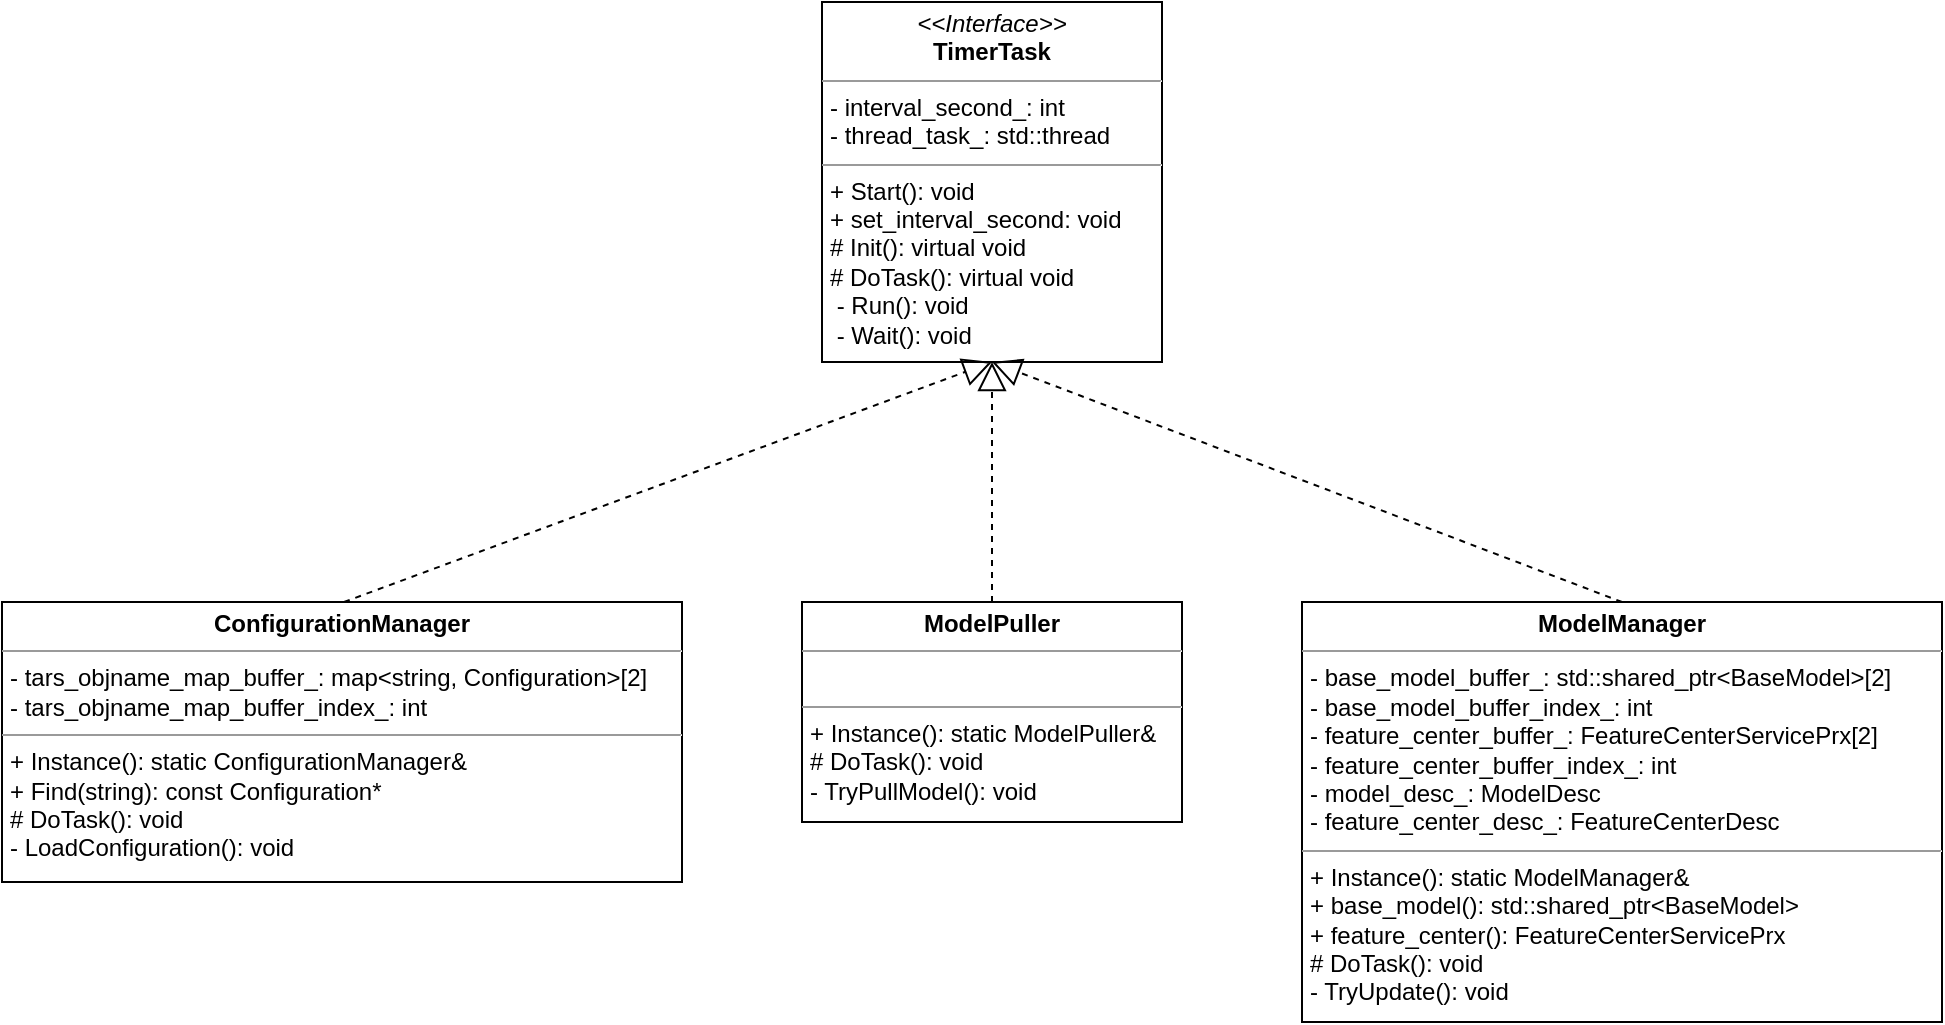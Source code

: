 <mxfile version="13.10.0" type="github">
  <diagram name="Page-1" id="b5b7bab2-c9e2-2cf4-8b2a-24fd1a2a6d21">
    <mxGraphModel dx="1422" dy="794" grid="1" gridSize="10" guides="1" tooltips="1" connect="1" arrows="1" fold="1" page="1" pageScale="1" pageWidth="3300" pageHeight="4681" background="#ffffff" math="0" shadow="0">
      <root>
        <mxCell id="0" />
        <mxCell id="1" parent="0" />
        <mxCell id="s8swP9sBm7dpm8E4qVYW-2" value="&lt;p style=&quot;margin: 0px ; margin-top: 4px ; text-align: center&quot;&gt;&lt;i&gt;&amp;lt;&amp;lt;Interface&amp;gt;&amp;gt;&lt;/i&gt;&lt;br&gt;&lt;b&gt;TimerTask&lt;/b&gt;&lt;/p&gt;&lt;hr size=&quot;1&quot;&gt;&lt;p style=&quot;margin: 0px ; margin-left: 4px&quot;&gt;- interval_second_: int&lt;br&gt;- thread_task_:&amp;nbsp;std::thread&lt;/p&gt;&lt;hr size=&quot;1&quot;&gt;&lt;p style=&quot;margin: 0px ; margin-left: 4px&quot;&gt;+ Start(): void&lt;/p&gt;&lt;p style=&quot;margin: 0px ; margin-left: 4px&quot;&gt;+ set_interval_second: void&lt;/p&gt;&lt;p style=&quot;margin: 0px ; margin-left: 4px&quot;&gt;# Init(): virtual void&lt;br&gt;# DoTask(): virtual void&lt;/p&gt;&lt;p style=&quot;margin: 0px ; margin-left: 4px&quot;&gt;&amp;nbsp;- Run(): void&lt;/p&gt;&lt;p style=&quot;margin: 0px ; margin-left: 4px&quot;&gt;&amp;nbsp;- Wait(): void&lt;/p&gt;" style="verticalAlign=top;align=left;overflow=fill;fontSize=12;fontFamily=Helvetica;html=1;" parent="1" vertex="1">
          <mxGeometry x="640" y="160" width="170" height="180" as="geometry" />
        </mxCell>
        <mxCell id="81HPEaTfGhqs-HCypct7-1" value="&lt;p style=&quot;margin: 0px ; margin-top: 4px ; text-align: center&quot;&gt;&lt;b&gt;ConfigurationManager&lt;/b&gt;&lt;/p&gt;&lt;hr size=&quot;1&quot;&gt;&lt;p style=&quot;margin: 0px ; margin-left: 4px&quot;&gt;- tars_objname_map_buffer_: map&amp;lt;string, Configuration&amp;gt;[2]&lt;/p&gt;&lt;p style=&quot;margin: 0px ; margin-left: 4px&quot;&gt;- tars_objname_map_buffer_index_: int&lt;br&gt;&lt;/p&gt;&lt;hr size=&quot;1&quot;&gt;&lt;p style=&quot;margin: 0px ; margin-left: 4px&quot;&gt;&lt;span&gt;+ Instance(): static ConfigurationManager&amp;amp;&lt;/span&gt;&lt;br&gt;&lt;/p&gt;&lt;p style=&quot;margin: 0px ; margin-left: 4px&quot;&gt;+ Find(string): const Configuration*&lt;br&gt;&lt;/p&gt;&lt;p style=&quot;margin: 0px ; margin-left: 4px&quot;&gt;# DoTask(): void&lt;br&gt;&lt;/p&gt;&lt;p style=&quot;margin: 0px ; margin-left: 4px&quot;&gt;- LoadConfiguration(): void&lt;/p&gt;" style="verticalAlign=top;align=left;overflow=fill;fontSize=12;fontFamily=Helvetica;html=1;" vertex="1" parent="1">
          <mxGeometry x="230" y="460" width="340" height="140" as="geometry" />
        </mxCell>
        <mxCell id="81HPEaTfGhqs-HCypct7-7" value="&lt;p style=&quot;margin: 0px ; margin-top: 4px ; text-align: center&quot;&gt;&lt;b&gt;ModelPuller&lt;/b&gt;&lt;/p&gt;&lt;hr size=&quot;1&quot;&gt;&lt;p style=&quot;margin: 0px ; margin-left: 4px&quot;&gt;&lt;br&gt;&lt;/p&gt;&lt;hr size=&quot;1&quot;&gt;&lt;p style=&quot;margin: 0px ; margin-left: 4px&quot;&gt;+ Instance(): static ModelPuller&amp;amp;&lt;/p&gt;&lt;p style=&quot;margin: 0px ; margin-left: 4px&quot;&gt;# DoTask(): void&lt;br&gt;&lt;/p&gt;&lt;p style=&quot;margin: 0px ; margin-left: 4px&quot;&gt;- TryPullModel(): void&lt;/p&gt;" style="verticalAlign=top;align=left;overflow=fill;fontSize=12;fontFamily=Helvetica;html=1;" vertex="1" parent="1">
          <mxGeometry x="630" y="460" width="190" height="110" as="geometry" />
        </mxCell>
        <mxCell id="81HPEaTfGhqs-HCypct7-11" value="&lt;p style=&quot;margin: 0px ; margin-top: 4px ; text-align: center&quot;&gt;&lt;b&gt;ModelManager&lt;/b&gt;&lt;/p&gt;&lt;hr size=&quot;1&quot;&gt;&lt;p style=&quot;margin: 0px ; margin-left: 4px&quot;&gt;-&amp;nbsp;base_model_buffer_: std::shared_ptr&amp;lt;BaseModel&amp;gt;[2]&lt;/p&gt;&lt;p style=&quot;margin: 0px ; margin-left: 4px&quot;&gt;-&amp;nbsp;base_model_buffer_index_: int&lt;/p&gt;&lt;p style=&quot;margin: 0px ; margin-left: 4px&quot;&gt;- feature_center_buffer_:&amp;nbsp;FeatureCenterServicePrx[2]&lt;/p&gt;&lt;p style=&quot;margin: 0px ; margin-left: 4px&quot;&gt;-&amp;nbsp;feature_center_buffer_index_: int&lt;/p&gt;&lt;p style=&quot;margin: 0px ; margin-left: 4px&quot;&gt;- model_desc_: ModelDesc&lt;/p&gt;&lt;p style=&quot;margin: 0px ; margin-left: 4px&quot;&gt;- feature_center_desc_:&amp;nbsp;FeatureCenterDesc&lt;br&gt;&lt;/p&gt;&lt;hr size=&quot;1&quot;&gt;&lt;p style=&quot;margin: 0px ; margin-left: 4px&quot;&gt;+ Instance(): static ModelManager&amp;amp;&lt;/p&gt;&lt;p style=&quot;margin: 0px ; margin-left: 4px&quot;&gt;+ base_model(): std::shared_ptr&amp;lt;BaseModel&amp;gt;&lt;/p&gt;&lt;p style=&quot;margin: 0px ; margin-left: 4px&quot;&gt;+&amp;nbsp;feature_center(): FeatureCenterServicePrx&lt;/p&gt;&lt;p style=&quot;margin: 0px ; margin-left: 4px&quot;&gt;&lt;span&gt;# DoTask(): void&lt;/span&gt;&lt;/p&gt;&lt;p style=&quot;margin: 0px ; margin-left: 4px&quot;&gt;&lt;span&gt;- TryUpdate(): void&lt;/span&gt;&lt;/p&gt;" style="verticalAlign=top;align=left;overflow=fill;fontSize=12;fontFamily=Helvetica;html=1;" vertex="1" parent="1">
          <mxGeometry x="880" y="460" width="320" height="210" as="geometry" />
        </mxCell>
        <mxCell id="81HPEaTfGhqs-HCypct7-12" value="" style="endArrow=block;dashed=1;endFill=0;endSize=12;html=1;exitX=0.503;exitY=0;exitDx=0;exitDy=0;exitPerimeter=0;entryX=0.5;entryY=1;entryDx=0;entryDy=0;" edge="1" parent="1" source="81HPEaTfGhqs-HCypct7-1" target="s8swP9sBm7dpm8E4qVYW-2">
          <mxGeometry width="160" relative="1" as="geometry">
            <mxPoint x="520" y="430" as="sourcePoint" />
            <mxPoint x="680" y="430" as="targetPoint" />
          </mxGeometry>
        </mxCell>
        <mxCell id="81HPEaTfGhqs-HCypct7-13" value="" style="endArrow=block;dashed=1;endFill=0;endSize=12;html=1;exitX=0.5;exitY=0;exitDx=0;exitDy=0;entryX=0.5;entryY=1;entryDx=0;entryDy=0;" edge="1" parent="1" source="81HPEaTfGhqs-HCypct7-7" target="s8swP9sBm7dpm8E4qVYW-2">
          <mxGeometry width="160" relative="1" as="geometry">
            <mxPoint x="530.48" y="470" as="sourcePoint" />
            <mxPoint x="735" y="350" as="targetPoint" />
          </mxGeometry>
        </mxCell>
        <mxCell id="81HPEaTfGhqs-HCypct7-14" value="" style="endArrow=block;dashed=1;endFill=0;endSize=12;html=1;exitX=0.5;exitY=0;exitDx=0;exitDy=0;entryX=0.5;entryY=1;entryDx=0;entryDy=0;" edge="1" parent="1" source="81HPEaTfGhqs-HCypct7-11" target="s8swP9sBm7dpm8E4qVYW-2">
          <mxGeometry width="160" relative="1" as="geometry">
            <mxPoint x="800" y="480" as="sourcePoint" />
            <mxPoint x="800" y="360" as="targetPoint" />
          </mxGeometry>
        </mxCell>
      </root>
    </mxGraphModel>
  </diagram>
</mxfile>
